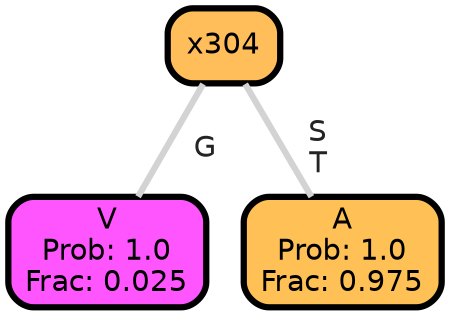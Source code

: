 graph Tree {
node [shape=box, style="filled, rounded",color="black",penwidth="3",fontcolor="black",                 fontname=helvetica] ;
graph [ranksep="0 equally", splines=straight,                 bgcolor=transparent, dpi=200] ;
edge [fontname=helvetica, fontweight=bold,fontcolor=grey14,color=lightgray] ;
0 [label="V
Prob: 1.0
Frac: 0.025", fillcolor="#ff55ff"] ;
1 [label="x304", fillcolor="#ffbe59"] ;
2 [label="A
Prob: 1.0
Frac: 0.975", fillcolor="#ffc155"] ;
1 -- 0 [label=" G",penwidth=3] ;
1 -- 2 [label=" S\n T",penwidth=3] ;
{rank = same;}}